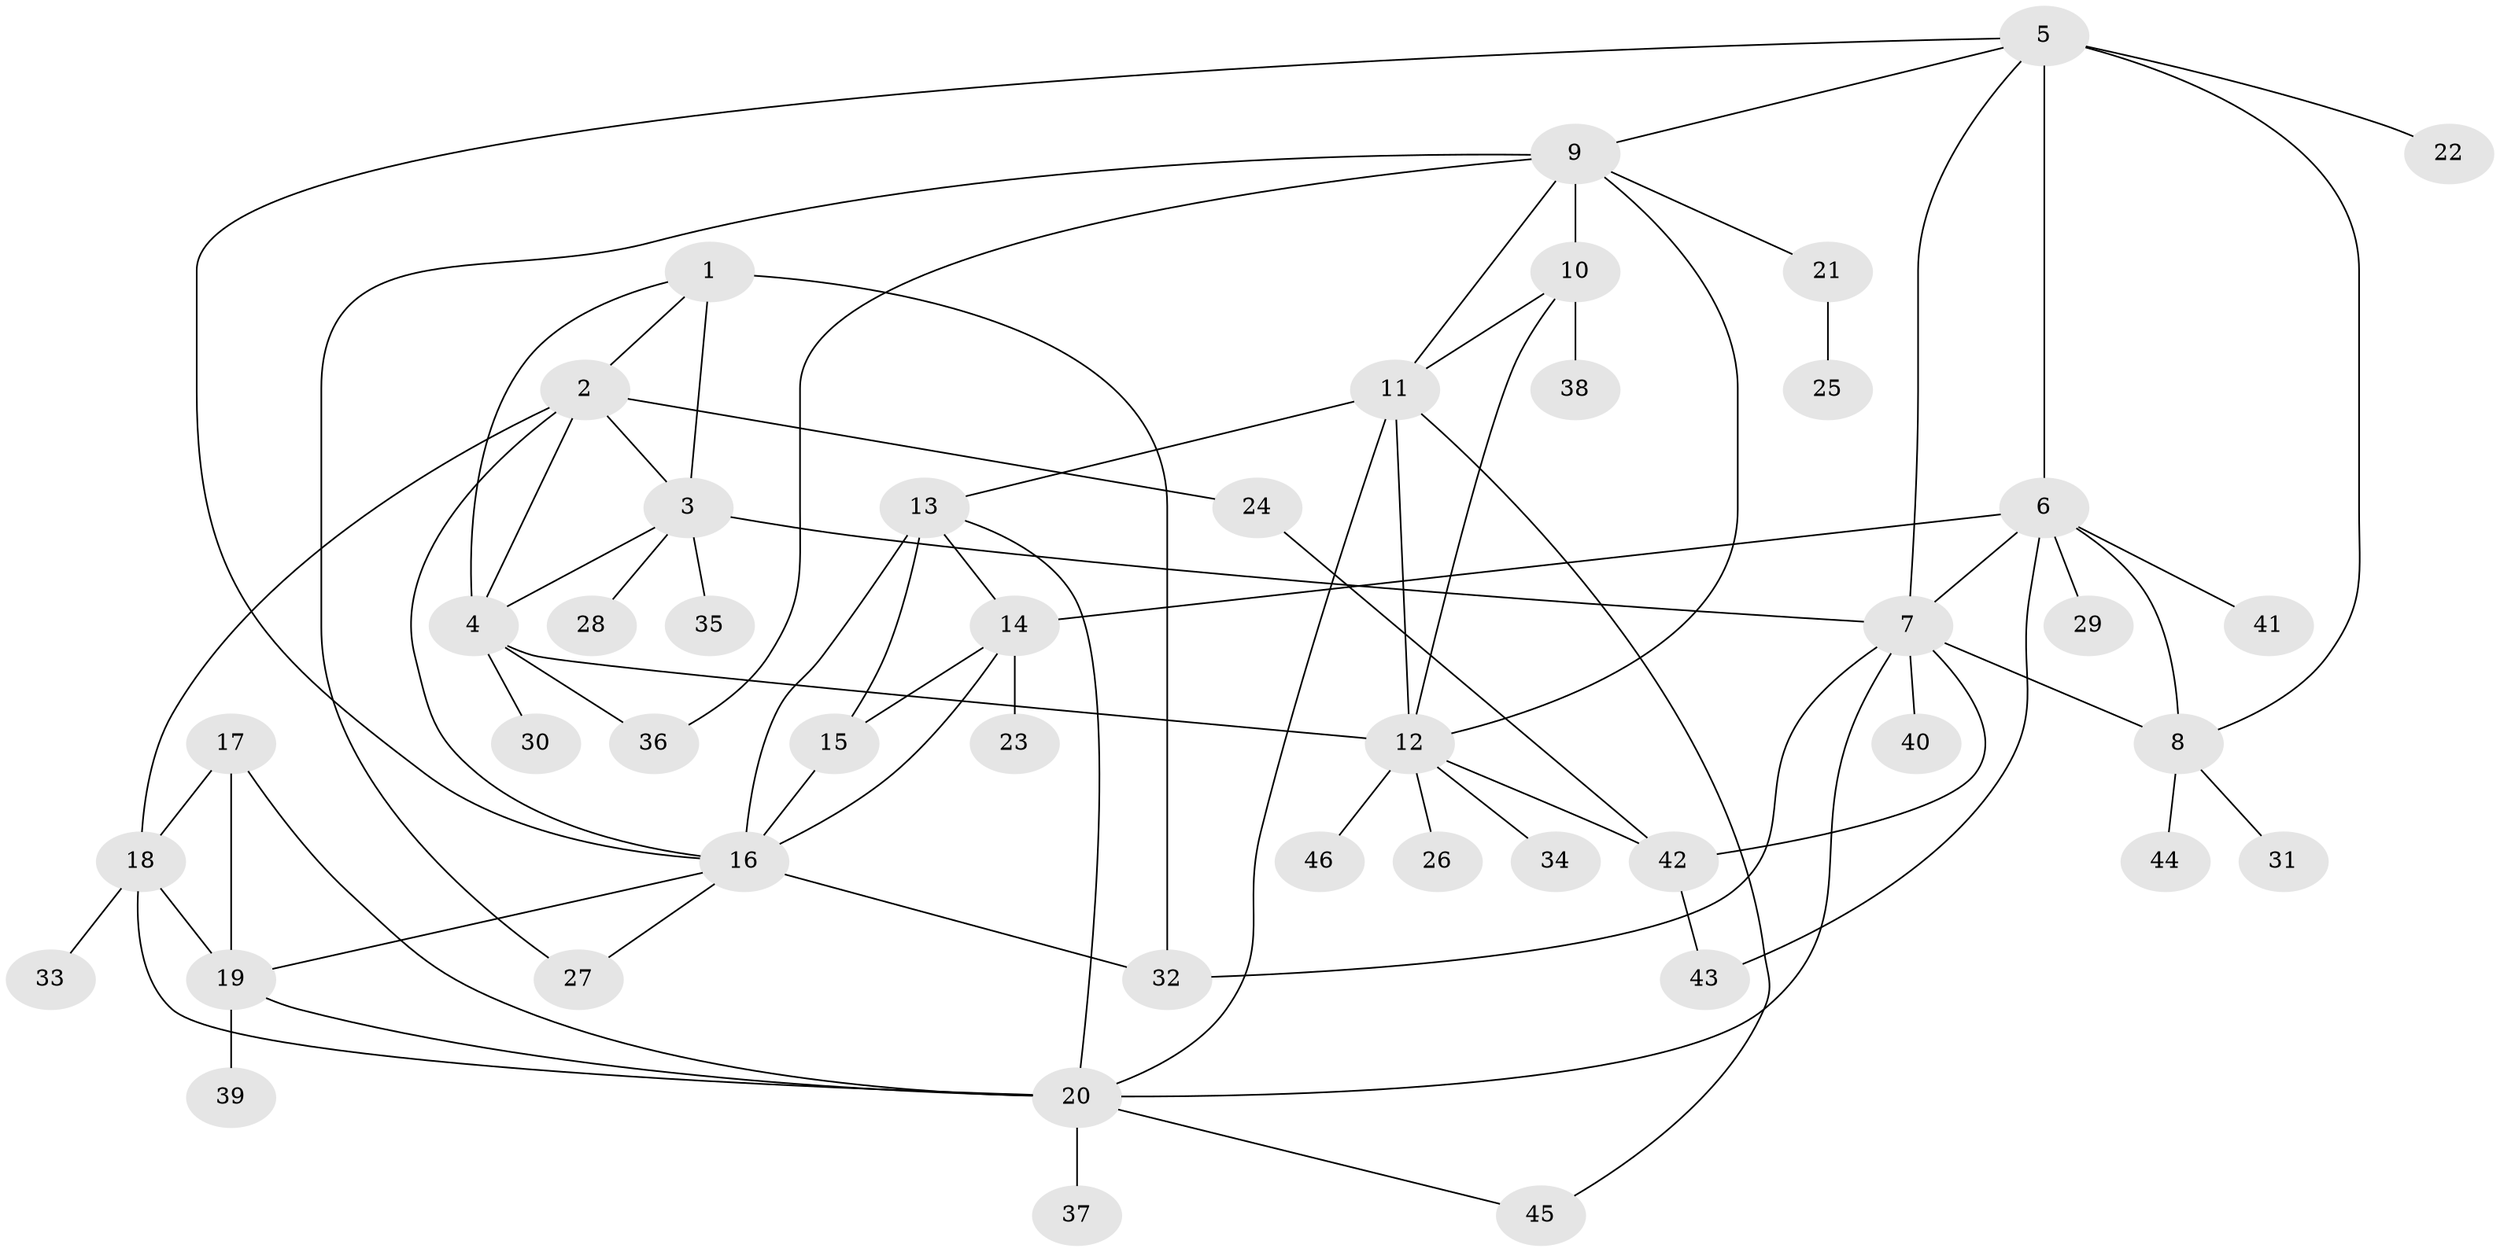 // original degree distribution, {8: 0.054945054945054944, 7: 0.06593406593406594, 9: 0.03296703296703297, 6: 0.03296703296703297, 5: 0.02197802197802198, 4: 0.03296703296703297, 3: 0.03296703296703297, 1: 0.5054945054945055, 2: 0.21978021978021978}
// Generated by graph-tools (version 1.1) at 2025/37/03/09/25 02:37:27]
// undirected, 46 vertices, 76 edges
graph export_dot {
graph [start="1"]
  node [color=gray90,style=filled];
  1;
  2;
  3;
  4;
  5;
  6;
  7;
  8;
  9;
  10;
  11;
  12;
  13;
  14;
  15;
  16;
  17;
  18;
  19;
  20;
  21;
  22;
  23;
  24;
  25;
  26;
  27;
  28;
  29;
  30;
  31;
  32;
  33;
  34;
  35;
  36;
  37;
  38;
  39;
  40;
  41;
  42;
  43;
  44;
  45;
  46;
  1 -- 2 [weight=1.0];
  1 -- 3 [weight=1.0];
  1 -- 4 [weight=1.0];
  1 -- 32 [weight=4.0];
  2 -- 3 [weight=1.0];
  2 -- 4 [weight=1.0];
  2 -- 16 [weight=1.0];
  2 -- 18 [weight=1.0];
  2 -- 24 [weight=1.0];
  3 -- 4 [weight=1.0];
  3 -- 7 [weight=1.0];
  3 -- 28 [weight=1.0];
  3 -- 35 [weight=1.0];
  4 -- 12 [weight=1.0];
  4 -- 30 [weight=1.0];
  4 -- 36 [weight=1.0];
  5 -- 6 [weight=1.0];
  5 -- 7 [weight=1.0];
  5 -- 8 [weight=1.0];
  5 -- 9 [weight=1.0];
  5 -- 16 [weight=1.0];
  5 -- 22 [weight=2.0];
  6 -- 7 [weight=1.0];
  6 -- 8 [weight=1.0];
  6 -- 14 [weight=1.0];
  6 -- 29 [weight=1.0];
  6 -- 41 [weight=1.0];
  6 -- 43 [weight=1.0];
  7 -- 8 [weight=1.0];
  7 -- 20 [weight=1.0];
  7 -- 32 [weight=1.0];
  7 -- 40 [weight=1.0];
  7 -- 42 [weight=1.0];
  8 -- 31 [weight=1.0];
  8 -- 44 [weight=1.0];
  9 -- 10 [weight=1.0];
  9 -- 11 [weight=1.0];
  9 -- 12 [weight=1.0];
  9 -- 21 [weight=1.0];
  9 -- 27 [weight=1.0];
  9 -- 36 [weight=1.0];
  10 -- 11 [weight=1.0];
  10 -- 12 [weight=1.0];
  10 -- 38 [weight=3.0];
  11 -- 12 [weight=1.0];
  11 -- 13 [weight=1.0];
  11 -- 20 [weight=1.0];
  11 -- 45 [weight=1.0];
  12 -- 26 [weight=1.0];
  12 -- 34 [weight=1.0];
  12 -- 42 [weight=1.0];
  12 -- 46 [weight=1.0];
  13 -- 14 [weight=1.0];
  13 -- 15 [weight=1.0];
  13 -- 16 [weight=3.0];
  13 -- 20 [weight=1.0];
  14 -- 15 [weight=1.0];
  14 -- 16 [weight=1.0];
  14 -- 23 [weight=2.0];
  15 -- 16 [weight=1.0];
  16 -- 19 [weight=1.0];
  16 -- 27 [weight=1.0];
  16 -- 32 [weight=1.0];
  17 -- 18 [weight=1.0];
  17 -- 19 [weight=3.0];
  17 -- 20 [weight=1.0];
  18 -- 19 [weight=1.0];
  18 -- 20 [weight=1.0];
  18 -- 33 [weight=1.0];
  19 -- 20 [weight=1.0];
  19 -- 39 [weight=1.0];
  20 -- 37 [weight=1.0];
  20 -- 45 [weight=1.0];
  21 -- 25 [weight=1.0];
  24 -- 42 [weight=1.0];
  42 -- 43 [weight=1.0];
}
